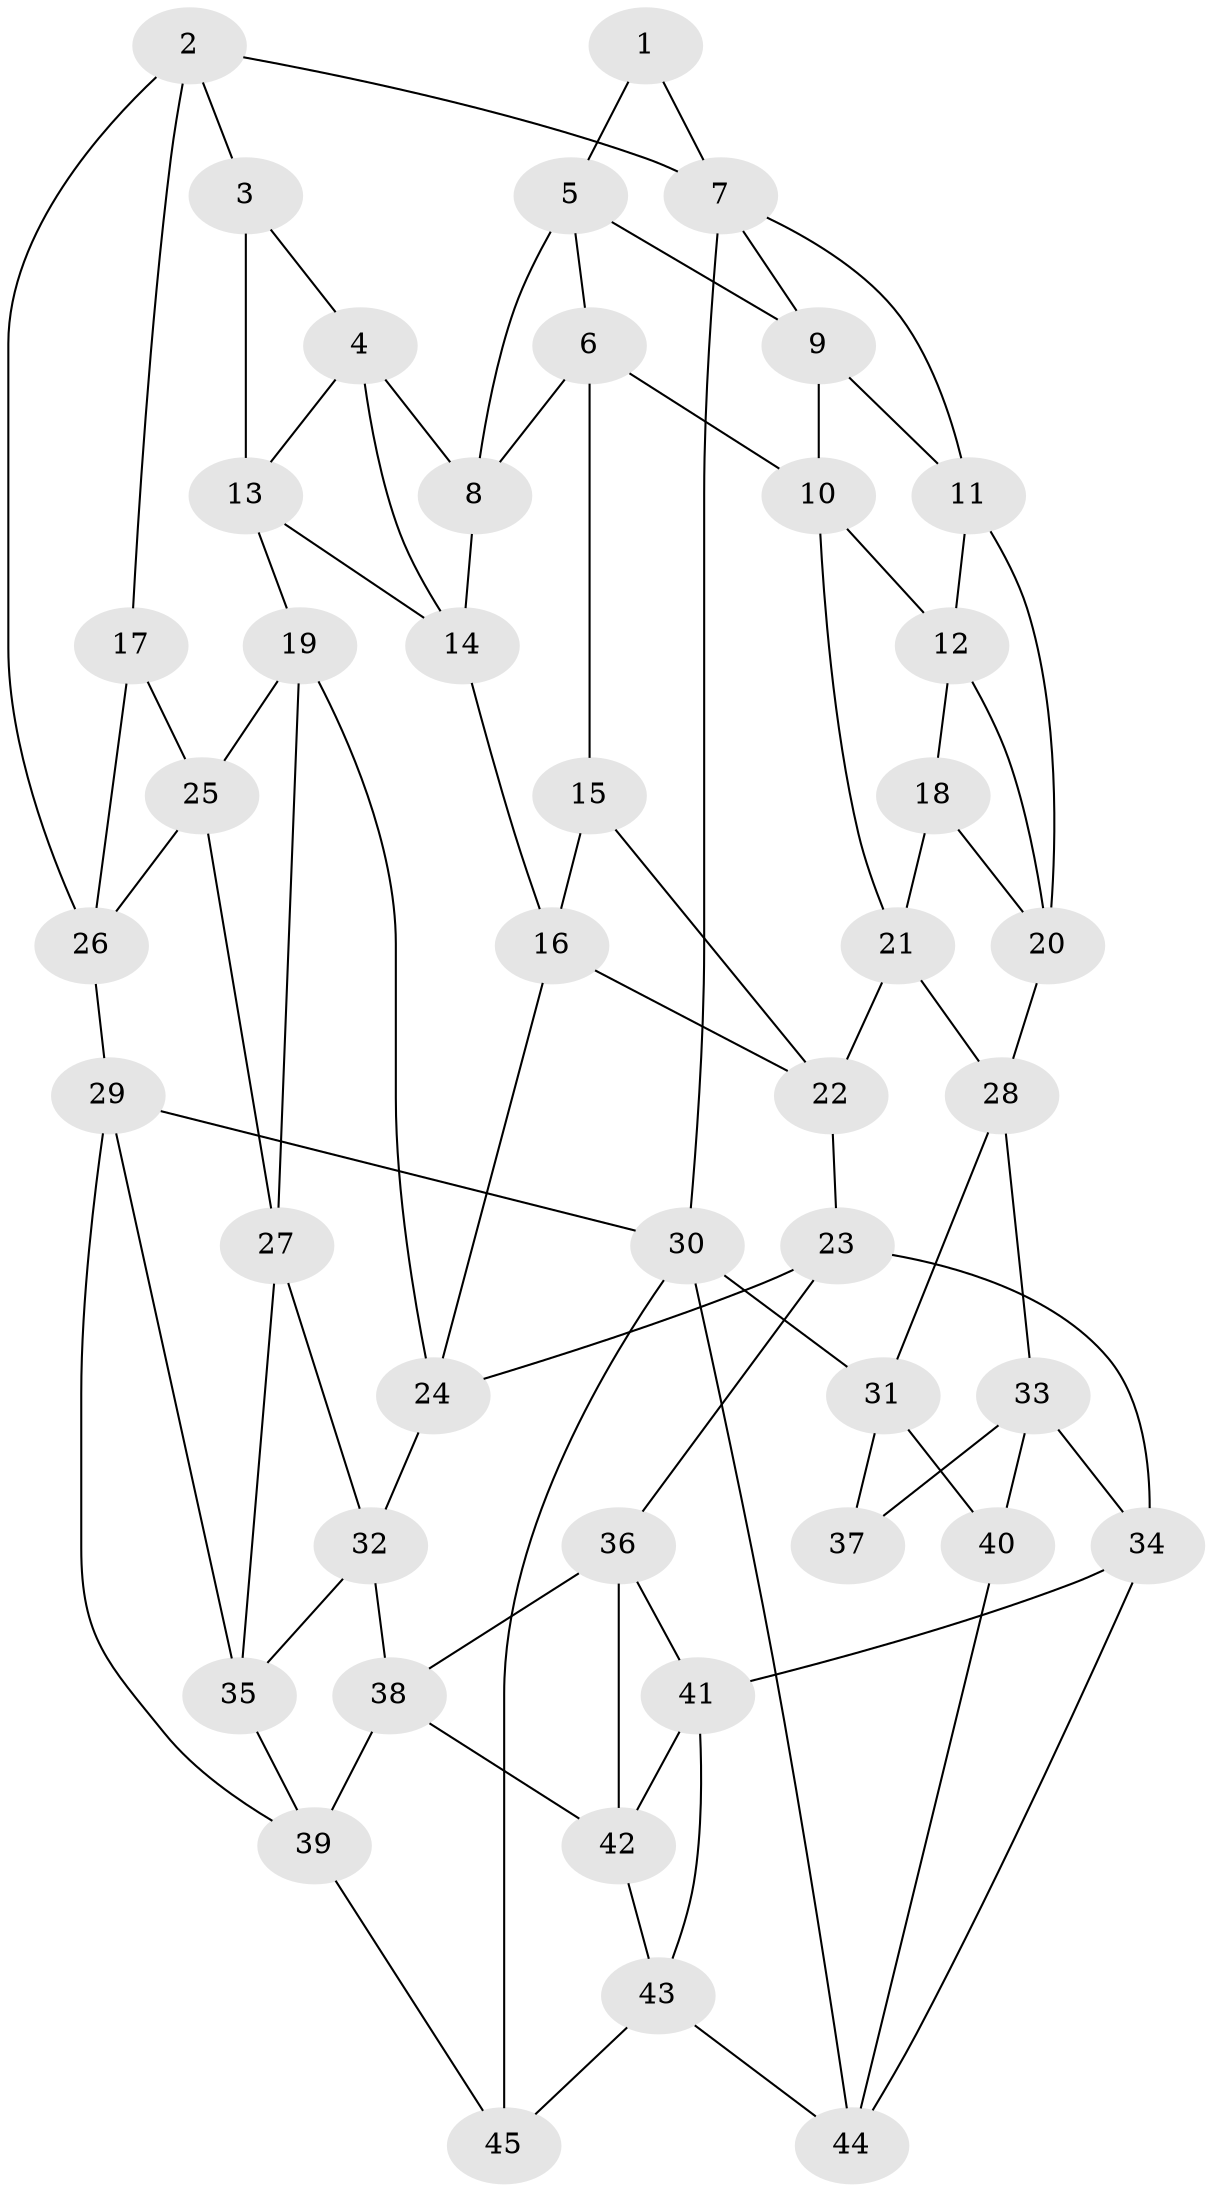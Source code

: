 // original degree distribution, {3: 0.03333333333333333, 6: 0.2222222222222222, 5: 0.5222222222222223, 4: 0.2222222222222222}
// Generated by graph-tools (version 1.1) at 2025/51/03/09/25 03:51:11]
// undirected, 45 vertices, 86 edges
graph export_dot {
graph [start="1"]
  node [color=gray90,style=filled];
  1;
  2;
  3;
  4;
  5;
  6;
  7;
  8;
  9;
  10;
  11;
  12;
  13;
  14;
  15;
  16;
  17;
  18;
  19;
  20;
  21;
  22;
  23;
  24;
  25;
  26;
  27;
  28;
  29;
  30;
  31;
  32;
  33;
  34;
  35;
  36;
  37;
  38;
  39;
  40;
  41;
  42;
  43;
  44;
  45;
  1 -- 5 [weight=1.0];
  1 -- 7 [weight=1.0];
  2 -- 3 [weight=1.0];
  2 -- 7 [weight=1.0];
  2 -- 17 [weight=1.0];
  2 -- 26 [weight=1.0];
  3 -- 4 [weight=1.0];
  3 -- 13 [weight=1.0];
  4 -- 8 [weight=1.0];
  4 -- 13 [weight=1.0];
  4 -- 14 [weight=1.0];
  5 -- 6 [weight=1.0];
  5 -- 8 [weight=1.0];
  5 -- 9 [weight=1.0];
  6 -- 8 [weight=1.0];
  6 -- 10 [weight=1.0];
  6 -- 15 [weight=1.0];
  7 -- 9 [weight=1.0];
  7 -- 11 [weight=1.0];
  7 -- 30 [weight=2.0];
  8 -- 14 [weight=1.0];
  9 -- 10 [weight=1.0];
  9 -- 11 [weight=1.0];
  10 -- 12 [weight=1.0];
  10 -- 21 [weight=1.0];
  11 -- 12 [weight=1.0];
  11 -- 20 [weight=1.0];
  12 -- 18 [weight=1.0];
  12 -- 20 [weight=1.0];
  13 -- 14 [weight=1.0];
  13 -- 19 [weight=1.0];
  14 -- 16 [weight=1.0];
  15 -- 16 [weight=1.0];
  15 -- 22 [weight=1.0];
  16 -- 22 [weight=1.0];
  16 -- 24 [weight=1.0];
  17 -- 25 [weight=1.0];
  17 -- 26 [weight=1.0];
  18 -- 20 [weight=1.0];
  18 -- 21 [weight=1.0];
  19 -- 24 [weight=1.0];
  19 -- 25 [weight=1.0];
  19 -- 27 [weight=1.0];
  20 -- 28 [weight=1.0];
  21 -- 22 [weight=1.0];
  21 -- 28 [weight=1.0];
  22 -- 23 [weight=1.0];
  23 -- 24 [weight=1.0];
  23 -- 34 [weight=1.0];
  23 -- 36 [weight=1.0];
  24 -- 32 [weight=1.0];
  25 -- 26 [weight=1.0];
  25 -- 27 [weight=1.0];
  26 -- 29 [weight=1.0];
  27 -- 32 [weight=1.0];
  27 -- 35 [weight=1.0];
  28 -- 31 [weight=1.0];
  28 -- 33 [weight=1.0];
  29 -- 30 [weight=1.0];
  29 -- 35 [weight=1.0];
  29 -- 39 [weight=1.0];
  30 -- 31 [weight=1.0];
  30 -- 44 [weight=1.0];
  30 -- 45 [weight=1.0];
  31 -- 37 [weight=1.0];
  31 -- 40 [weight=1.0];
  32 -- 35 [weight=1.0];
  32 -- 38 [weight=1.0];
  33 -- 34 [weight=1.0];
  33 -- 37 [weight=1.0];
  33 -- 40 [weight=1.0];
  34 -- 41 [weight=1.0];
  34 -- 44 [weight=1.0];
  35 -- 39 [weight=1.0];
  36 -- 38 [weight=1.0];
  36 -- 41 [weight=1.0];
  36 -- 42 [weight=1.0];
  38 -- 39 [weight=1.0];
  38 -- 42 [weight=1.0];
  39 -- 45 [weight=1.0];
  40 -- 44 [weight=1.0];
  41 -- 42 [weight=1.0];
  41 -- 43 [weight=1.0];
  42 -- 43 [weight=1.0];
  43 -- 44 [weight=1.0];
  43 -- 45 [weight=1.0];
}
